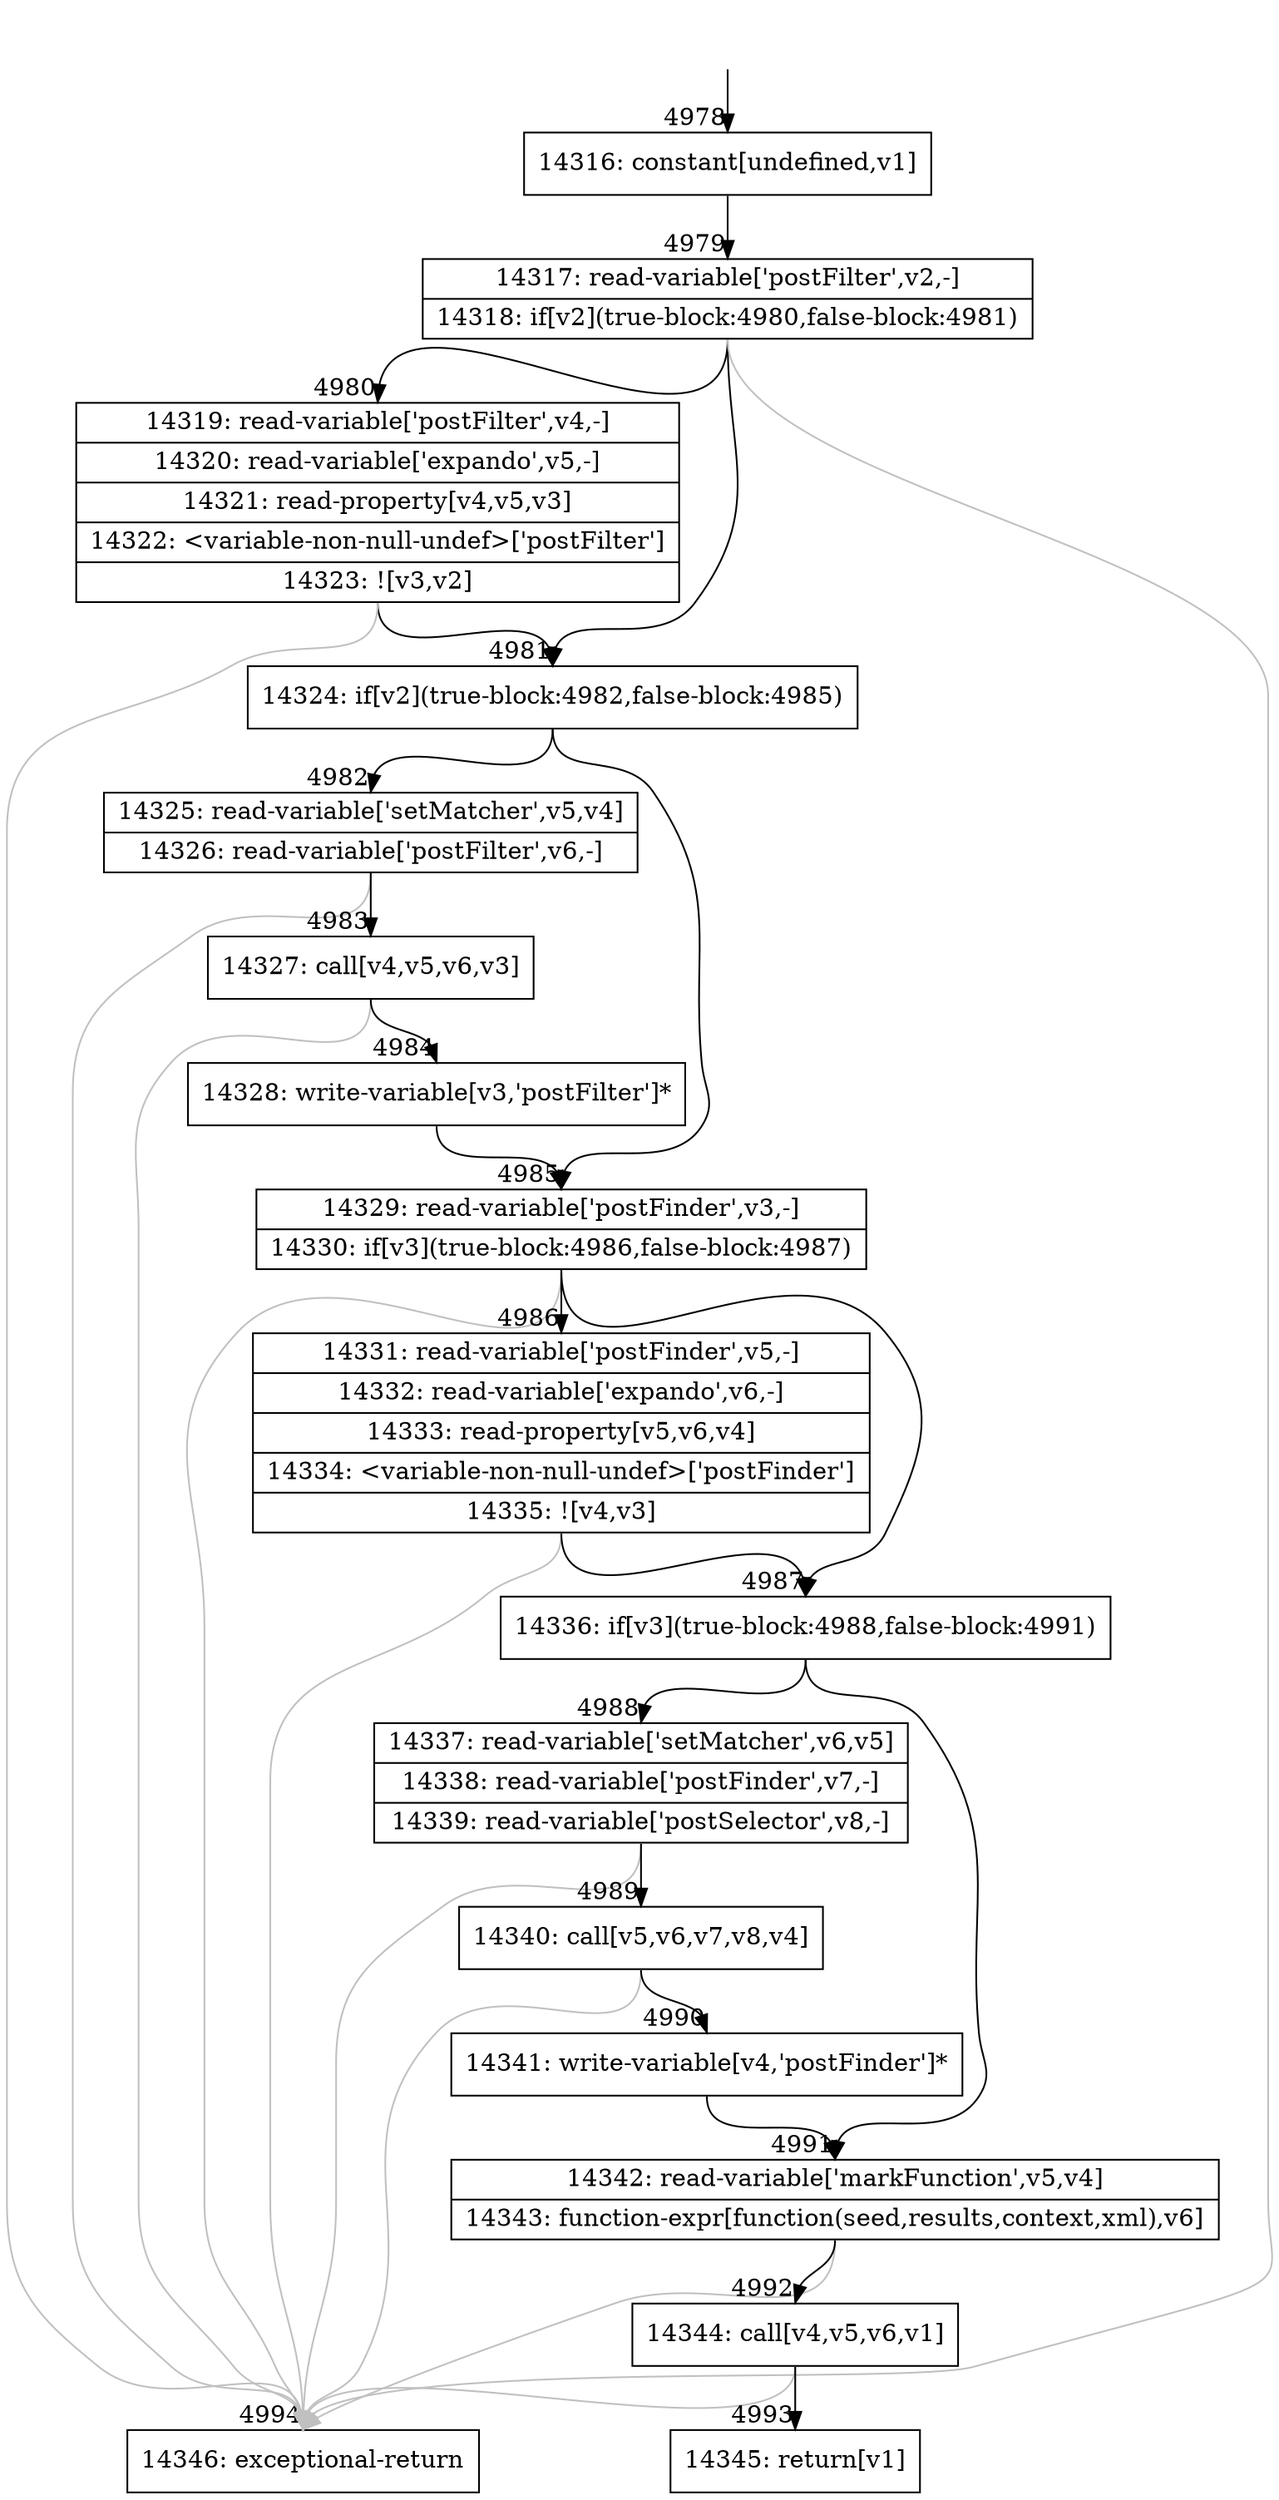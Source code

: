 digraph {
rankdir="TD"
BB_entry326[shape=none,label=""];
BB_entry326 -> BB4978 [tailport=s, headport=n, headlabel="    4978"]
BB4978 [shape=record label="{14316: constant[undefined,v1]}" ] 
BB4978 -> BB4979 [tailport=s, headport=n, headlabel="      4979"]
BB4979 [shape=record label="{14317: read-variable['postFilter',v2,-]|14318: if[v2](true-block:4980,false-block:4981)}" ] 
BB4979 -> BB4981 [tailport=s, headport=n, headlabel="      4981"]
BB4979 -> BB4980 [tailport=s, headport=n, headlabel="      4980"]
BB4979 -> BB4994 [tailport=s, headport=n, color=gray, headlabel="      4994"]
BB4980 [shape=record label="{14319: read-variable['postFilter',v4,-]|14320: read-variable['expando',v5,-]|14321: read-property[v4,v5,v3]|14322: \<variable-non-null-undef\>['postFilter']|14323: ![v3,v2]}" ] 
BB4980 -> BB4981 [tailport=s, headport=n]
BB4980 -> BB4994 [tailport=s, headport=n, color=gray]
BB4981 [shape=record label="{14324: if[v2](true-block:4982,false-block:4985)}" ] 
BB4981 -> BB4982 [tailport=s, headport=n, headlabel="      4982"]
BB4981 -> BB4985 [tailport=s, headport=n, headlabel="      4985"]
BB4982 [shape=record label="{14325: read-variable['setMatcher',v5,v4]|14326: read-variable['postFilter',v6,-]}" ] 
BB4982 -> BB4983 [tailport=s, headport=n, headlabel="      4983"]
BB4982 -> BB4994 [tailport=s, headport=n, color=gray]
BB4983 [shape=record label="{14327: call[v4,v5,v6,v3]}" ] 
BB4983 -> BB4984 [tailport=s, headport=n, headlabel="      4984"]
BB4983 -> BB4994 [tailport=s, headport=n, color=gray]
BB4984 [shape=record label="{14328: write-variable[v3,'postFilter']*}" ] 
BB4984 -> BB4985 [tailport=s, headport=n]
BB4985 [shape=record label="{14329: read-variable['postFinder',v3,-]|14330: if[v3](true-block:4986,false-block:4987)}" ] 
BB4985 -> BB4987 [tailport=s, headport=n, headlabel="      4987"]
BB4985 -> BB4986 [tailport=s, headport=n, headlabel="      4986"]
BB4985 -> BB4994 [tailport=s, headport=n, color=gray]
BB4986 [shape=record label="{14331: read-variable['postFinder',v5,-]|14332: read-variable['expando',v6,-]|14333: read-property[v5,v6,v4]|14334: \<variable-non-null-undef\>['postFinder']|14335: ![v4,v3]}" ] 
BB4986 -> BB4987 [tailport=s, headport=n]
BB4986 -> BB4994 [tailport=s, headport=n, color=gray]
BB4987 [shape=record label="{14336: if[v3](true-block:4988,false-block:4991)}" ] 
BB4987 -> BB4988 [tailport=s, headport=n, headlabel="      4988"]
BB4987 -> BB4991 [tailport=s, headport=n, headlabel="      4991"]
BB4988 [shape=record label="{14337: read-variable['setMatcher',v6,v5]|14338: read-variable['postFinder',v7,-]|14339: read-variable['postSelector',v8,-]}" ] 
BB4988 -> BB4989 [tailport=s, headport=n, headlabel="      4989"]
BB4988 -> BB4994 [tailport=s, headport=n, color=gray]
BB4989 [shape=record label="{14340: call[v5,v6,v7,v8,v4]}" ] 
BB4989 -> BB4990 [tailport=s, headport=n, headlabel="      4990"]
BB4989 -> BB4994 [tailport=s, headport=n, color=gray]
BB4990 [shape=record label="{14341: write-variable[v4,'postFinder']*}" ] 
BB4990 -> BB4991 [tailport=s, headport=n]
BB4991 [shape=record label="{14342: read-variable['markFunction',v5,v4]|14343: function-expr[function(seed,results,context,xml),v6]}" ] 
BB4991 -> BB4992 [tailport=s, headport=n, headlabel="      4992"]
BB4991 -> BB4994 [tailport=s, headport=n, color=gray]
BB4992 [shape=record label="{14344: call[v4,v5,v6,v1]}" ] 
BB4992 -> BB4993 [tailport=s, headport=n, headlabel="      4993"]
BB4992 -> BB4994 [tailport=s, headport=n, color=gray]
BB4993 [shape=record label="{14345: return[v1]}" ] 
BB4994 [shape=record label="{14346: exceptional-return}" ] 
}
